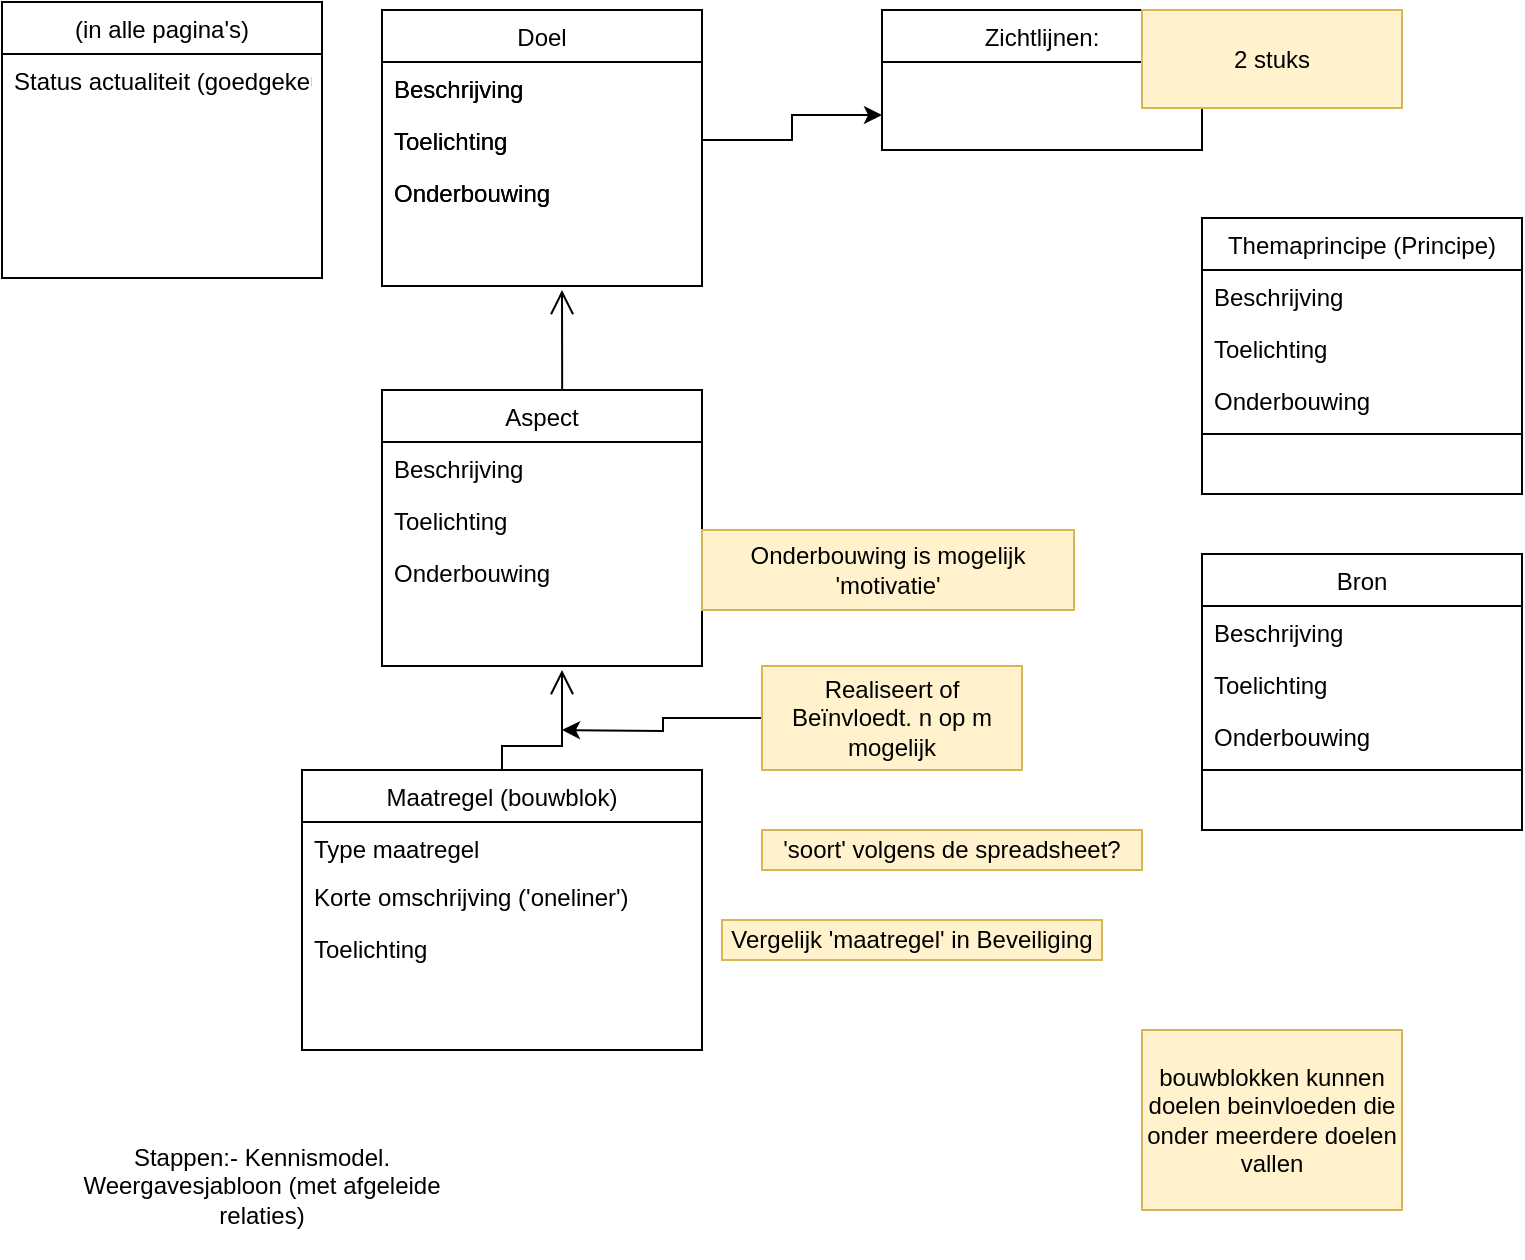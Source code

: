 <mxfile version="12.9.12" type="github">
  <diagram id="C5RBs43oDa-KdzZeNtuy" name="Page-1">
    <mxGraphModel dx="1422" dy="813" grid="1" gridSize="10" guides="1" tooltips="1" connect="1" arrows="1" fold="1" page="1" pageScale="1" pageWidth="827" pageHeight="1169" math="0" shadow="0">
      <root>
        <mxCell id="WIyWlLk6GJQsqaUBKTNV-0" />
        <mxCell id="WIyWlLk6GJQsqaUBKTNV-1" parent="WIyWlLk6GJQsqaUBKTNV-0" />
        <mxCell id="NKUO_NMi5fzmgAcy-49V-5" value="" style="endArrow=open;endSize=10;endFill=0;shadow=0;strokeWidth=1;rounded=0;edgeStyle=elbowEdgeStyle;elbow=vertical;exitX=0.563;exitY=0.008;exitDx=0;exitDy=0;exitPerimeter=0;" parent="WIyWlLk6GJQsqaUBKTNV-1" edge="1">
          <mxGeometry width="160" relative="1" as="geometry">
            <mxPoint x="310.08" y="300.96" as="sourcePoint" />
            <mxPoint x="310" y="250" as="targetPoint" />
            <Array as="points">
              <mxPoint x="310" y="290" />
              <mxPoint x="300" y="280" />
            </Array>
          </mxGeometry>
        </mxCell>
        <mxCell id="zkfFHV4jXpPFQw0GAbJ--0" value="Doel" style="swimlane;fontStyle=0;align=center;verticalAlign=top;childLayout=stackLayout;horizontal=1;startSize=26;horizontalStack=0;resizeParent=1;resizeLast=0;collapsible=1;marginBottom=0;rounded=0;shadow=0;strokeWidth=1;" parent="WIyWlLk6GJQsqaUBKTNV-1" vertex="1">
          <mxGeometry x="220" y="110" width="160" height="138" as="geometry">
            <mxRectangle x="230" y="140" width="160" height="26" as="alternateBounds" />
          </mxGeometry>
        </mxCell>
        <mxCell id="zkfFHV4jXpPFQw0GAbJ--1" value="Beschrijving" style="text;align=left;verticalAlign=top;spacingLeft=4;spacingRight=4;overflow=hidden;rotatable=0;points=[[0,0.5],[1,0.5]];portConstraint=eastwest;" parent="zkfFHV4jXpPFQw0GAbJ--0" vertex="1">
          <mxGeometry y="26" width="160" height="26" as="geometry" />
        </mxCell>
        <mxCell id="zkfFHV4jXpPFQw0GAbJ--2" value="Toelichting" style="text;align=left;verticalAlign=top;spacingLeft=4;spacingRight=4;overflow=hidden;rotatable=0;points=[[0,0.5],[1,0.5]];portConstraint=eastwest;rounded=0;shadow=0;html=0;" parent="zkfFHV4jXpPFQw0GAbJ--0" vertex="1">
          <mxGeometry y="52" width="160" height="26" as="geometry" />
        </mxCell>
        <mxCell id="zkfFHV4jXpPFQw0GAbJ--3" value="Onderbouwing" style="text;align=left;verticalAlign=top;spacingLeft=4;spacingRight=4;overflow=hidden;rotatable=0;points=[[0,0.5],[1,0.5]];portConstraint=eastwest;rounded=0;shadow=0;html=0;" parent="zkfFHV4jXpPFQw0GAbJ--0" vertex="1">
          <mxGeometry y="78" width="160" height="26" as="geometry" />
        </mxCell>
        <mxCell id="NKUO_NMi5fzmgAcy-49V-6" value="" style="endArrow=open;endSize=10;endFill=0;shadow=0;strokeWidth=1;rounded=0;edgeStyle=elbowEdgeStyle;elbow=vertical;exitX=0.5;exitY=0;exitDx=0;exitDy=0;" parent="WIyWlLk6GJQsqaUBKTNV-1" source="zkfFHV4jXpPFQw0GAbJ--13" edge="1">
          <mxGeometry width="160" relative="1" as="geometry">
            <mxPoint x="299.5" y="478" as="sourcePoint" />
            <mxPoint x="310" y="440" as="targetPoint" />
            <Array as="points">
              <mxPoint x="299.5" y="478" />
              <mxPoint x="289.5" y="468" />
            </Array>
          </mxGeometry>
        </mxCell>
        <mxCell id="NKUO_NMi5fzmgAcy-49V-7" value="Beschrijving" style="text;align=left;verticalAlign=top;spacingLeft=4;spacingRight=4;overflow=hidden;rotatable=0;points=[[0,0.5],[1,0.5]];portConstraint=eastwest;" parent="WIyWlLk6GJQsqaUBKTNV-1" vertex="1">
          <mxGeometry x="220" y="136" width="160" height="26" as="geometry" />
        </mxCell>
        <mxCell id="tqDPc9yleZxb04GqWjeg-6" style="edgeStyle=orthogonalEdgeStyle;rounded=0;orthogonalLoop=1;jettySize=auto;html=1;exitX=1;exitY=0.5;exitDx=0;exitDy=0;entryX=0;entryY=0.75;entryDx=0;entryDy=0;" edge="1" parent="WIyWlLk6GJQsqaUBKTNV-1" source="NKUO_NMi5fzmgAcy-49V-8" target="tqDPc9yleZxb04GqWjeg-3">
          <mxGeometry relative="1" as="geometry" />
        </mxCell>
        <mxCell id="NKUO_NMi5fzmgAcy-49V-8" value="Toelichting" style="text;align=left;verticalAlign=top;spacingLeft=4;spacingRight=4;overflow=hidden;rotatable=0;points=[[0,0.5],[1,0.5]];portConstraint=eastwest;rounded=0;shadow=0;html=0;" parent="WIyWlLk6GJQsqaUBKTNV-1" vertex="1">
          <mxGeometry x="220" y="162" width="160" height="26" as="geometry" />
        </mxCell>
        <mxCell id="NKUO_NMi5fzmgAcy-49V-9" value="Onderbouwing" style="text;align=left;verticalAlign=top;spacingLeft=4;spacingRight=4;overflow=hidden;rotatable=0;points=[[0,0.5],[1,0.5]];portConstraint=eastwest;rounded=0;shadow=0;html=0;" parent="WIyWlLk6GJQsqaUBKTNV-1" vertex="1">
          <mxGeometry x="220" y="188" width="160" height="26" as="geometry" />
        </mxCell>
        <mxCell id="NKUO_NMi5fzmgAcy-49V-12" value="Aspect" style="swimlane;fontStyle=0;align=center;verticalAlign=top;childLayout=stackLayout;horizontal=1;startSize=26;horizontalStack=0;resizeParent=1;resizeLast=0;collapsible=1;marginBottom=0;rounded=0;shadow=0;strokeWidth=1;" parent="WIyWlLk6GJQsqaUBKTNV-1" vertex="1">
          <mxGeometry x="220" y="300" width="160" height="138" as="geometry">
            <mxRectangle x="230" y="140" width="160" height="26" as="alternateBounds" />
          </mxGeometry>
        </mxCell>
        <mxCell id="NKUO_NMi5fzmgAcy-49V-13" value="Beschrijving" style="text;align=left;verticalAlign=top;spacingLeft=4;spacingRight=4;overflow=hidden;rotatable=0;points=[[0,0.5],[1,0.5]];portConstraint=eastwest;" parent="NKUO_NMi5fzmgAcy-49V-12" vertex="1">
          <mxGeometry y="26" width="160" height="26" as="geometry" />
        </mxCell>
        <mxCell id="NKUO_NMi5fzmgAcy-49V-14" value="Toelichting" style="text;align=left;verticalAlign=top;spacingLeft=4;spacingRight=4;overflow=hidden;rotatable=0;points=[[0,0.5],[1,0.5]];portConstraint=eastwest;rounded=0;shadow=0;html=0;" parent="NKUO_NMi5fzmgAcy-49V-12" vertex="1">
          <mxGeometry y="52" width="160" height="26" as="geometry" />
        </mxCell>
        <mxCell id="NKUO_NMi5fzmgAcy-49V-15" value="Onderbouwing" style="text;align=left;verticalAlign=top;spacingLeft=4;spacingRight=4;overflow=hidden;rotatable=0;points=[[0,0.5],[1,0.5]];portConstraint=eastwest;rounded=0;shadow=0;html=0;" parent="NKUO_NMi5fzmgAcy-49V-12" vertex="1">
          <mxGeometry y="78" width="160" height="26" as="geometry" />
        </mxCell>
        <mxCell id="zkfFHV4jXpPFQw0GAbJ--13" value="Maatregel (bouwblok)" style="swimlane;fontStyle=0;align=center;verticalAlign=top;childLayout=stackLayout;horizontal=1;startSize=26;horizontalStack=0;resizeParent=1;resizeLast=0;collapsible=1;marginBottom=0;rounded=0;shadow=0;strokeWidth=1;" parent="WIyWlLk6GJQsqaUBKTNV-1" vertex="1">
          <mxGeometry x="180" y="490" width="200" height="140" as="geometry">
            <mxRectangle x="340" y="380" width="170" height="26" as="alternateBounds" />
          </mxGeometry>
        </mxCell>
        <mxCell id="zkfFHV4jXpPFQw0GAbJ--14" value="Type maatregel" style="text;align=left;verticalAlign=top;spacingLeft=4;spacingRight=4;overflow=hidden;rotatable=0;points=[[0,0.5],[1,0.5]];portConstraint=eastwest;" parent="zkfFHV4jXpPFQw0GAbJ--13" vertex="1">
          <mxGeometry y="26" width="200" height="24" as="geometry" />
        </mxCell>
        <mxCell id="tqDPc9yleZxb04GqWjeg-26" value="Korte omschrijving (&#39;oneliner&#39;)" style="text;align=left;verticalAlign=top;spacingLeft=4;spacingRight=4;overflow=hidden;rotatable=0;points=[[0,0.5],[1,0.5]];portConstraint=eastwest;rounded=0;shadow=0;html=0;" vertex="1" parent="zkfFHV4jXpPFQw0GAbJ--13">
          <mxGeometry y="50" width="200" height="26" as="geometry" />
        </mxCell>
        <mxCell id="tqDPc9yleZxb04GqWjeg-25" value="Toelichting" style="text;align=left;verticalAlign=top;spacingLeft=4;spacingRight=4;overflow=hidden;rotatable=0;points=[[0,0.5],[1,0.5]];portConstraint=eastwest;rounded=0;shadow=0;html=0;" vertex="1" parent="zkfFHV4jXpPFQw0GAbJ--13">
          <mxGeometry y="76" width="200" height="26" as="geometry" />
        </mxCell>
        <mxCell id="tqDPc9yleZxb04GqWjeg-0" value="&#39;soort&#39; volgens de spreadsheet?" style="text;html=1;strokeColor=#d6b656;fillColor=#fff2cc;align=center;verticalAlign=middle;whiteSpace=wrap;rounded=0;" vertex="1" parent="WIyWlLk6GJQsqaUBKTNV-1">
          <mxGeometry x="410" y="520" width="190" height="20" as="geometry" />
        </mxCell>
        <mxCell id="tqDPc9yleZxb04GqWjeg-1" value="Vergelijk &#39;maatregel&#39; in Beveiliging" style="text;html=1;strokeColor=#d6b656;fillColor=#fff2cc;align=center;verticalAlign=middle;whiteSpace=wrap;rounded=0;" vertex="1" parent="WIyWlLk6GJQsqaUBKTNV-1">
          <mxGeometry x="390" y="565" width="190" height="20" as="geometry" />
        </mxCell>
        <mxCell id="tqDPc9yleZxb04GqWjeg-3" value="Zichtlijnen:" style="swimlane;fontStyle=0;align=center;verticalAlign=top;childLayout=stackLayout;horizontal=1;startSize=26;horizontalStack=0;resizeParent=1;resizeLast=0;collapsible=1;marginBottom=0;rounded=0;shadow=0;strokeWidth=1;" vertex="1" parent="WIyWlLk6GJQsqaUBKTNV-1">
          <mxGeometry x="470" y="110" width="160" height="70" as="geometry">
            <mxRectangle x="340" y="380" width="170" height="26" as="alternateBounds" />
          </mxGeometry>
        </mxCell>
        <mxCell id="tqDPc9yleZxb04GqWjeg-5" value="2 stuks" style="text;html=1;strokeColor=#d6b656;fillColor=#fff2cc;align=center;verticalAlign=middle;whiteSpace=wrap;rounded=0;" vertex="1" parent="WIyWlLk6GJQsqaUBKTNV-1">
          <mxGeometry x="600" y="110" width="130" height="49" as="geometry" />
        </mxCell>
        <mxCell id="tqDPc9yleZxb04GqWjeg-9" value="" style="edgeStyle=orthogonalEdgeStyle;rounded=0;orthogonalLoop=1;jettySize=auto;html=1;" edge="1" parent="WIyWlLk6GJQsqaUBKTNV-1" source="tqDPc9yleZxb04GqWjeg-7">
          <mxGeometry relative="1" as="geometry">
            <mxPoint x="310" y="470" as="targetPoint" />
          </mxGeometry>
        </mxCell>
        <mxCell id="tqDPc9yleZxb04GqWjeg-7" value="&lt;div&gt;Realiseert of Beïnvloedt. n op m mogelijk&lt;/div&gt;" style="text;html=1;strokeColor=#d6b656;fillColor=#fff2cc;align=center;verticalAlign=middle;whiteSpace=wrap;rounded=0;" vertex="1" parent="WIyWlLk6GJQsqaUBKTNV-1">
          <mxGeometry x="410" y="438" width="130" height="52" as="geometry" />
        </mxCell>
        <mxCell id="tqDPc9yleZxb04GqWjeg-10" value="Onderbouwing is mogelijk &#39;motivatie&#39;" style="text;html=1;strokeColor=#d6b656;fillColor=#fff2cc;align=center;verticalAlign=middle;whiteSpace=wrap;rounded=0;" vertex="1" parent="WIyWlLk6GJQsqaUBKTNV-1">
          <mxGeometry x="380" y="370" width="186" height="40" as="geometry" />
        </mxCell>
        <mxCell id="tqDPc9yleZxb04GqWjeg-12" value="bouwblokken kunnen doelen beinvloeden die onder meerdere doelen vallen" style="text;html=1;strokeColor=#d6b656;fillColor=#fff2cc;align=center;verticalAlign=middle;whiteSpace=wrap;rounded=0;" vertex="1" parent="WIyWlLk6GJQsqaUBKTNV-1">
          <mxGeometry x="600" y="620" width="130" height="90" as="geometry" />
        </mxCell>
        <mxCell id="tqDPc9yleZxb04GqWjeg-13" value="&lt;div&gt;Stappen:- Kennismodel. Weergavesjabloon (met afgeleide relaties)&lt;/div&gt;&lt;div&gt;&lt;br&gt;&lt;/div&gt;" style="text;html=1;strokeColor=none;fillColor=none;align=center;verticalAlign=middle;whiteSpace=wrap;rounded=0;" vertex="1" parent="WIyWlLk6GJQsqaUBKTNV-1">
          <mxGeometry x="60" y="680" width="200" height="50" as="geometry" />
        </mxCell>
        <mxCell id="tqDPc9yleZxb04GqWjeg-15" value="Themaprincipe (Principe)" style="swimlane;fontStyle=0;align=center;verticalAlign=top;childLayout=stackLayout;horizontal=1;startSize=26;horizontalStack=0;resizeParent=1;resizeLast=0;collapsible=1;marginBottom=0;rounded=0;shadow=0;strokeWidth=1;" vertex="1" parent="WIyWlLk6GJQsqaUBKTNV-1">
          <mxGeometry x="630" y="214" width="160" height="138" as="geometry">
            <mxRectangle x="230" y="140" width="160" height="26" as="alternateBounds" />
          </mxGeometry>
        </mxCell>
        <mxCell id="tqDPc9yleZxb04GqWjeg-16" value="Beschrijving" style="text;align=left;verticalAlign=top;spacingLeft=4;spacingRight=4;overflow=hidden;rotatable=0;points=[[0,0.5],[1,0.5]];portConstraint=eastwest;" vertex="1" parent="tqDPc9yleZxb04GqWjeg-15">
          <mxGeometry y="26" width="160" height="26" as="geometry" />
        </mxCell>
        <mxCell id="tqDPc9yleZxb04GqWjeg-17" value="Toelichting" style="text;align=left;verticalAlign=top;spacingLeft=4;spacingRight=4;overflow=hidden;rotatable=0;points=[[0,0.5],[1,0.5]];portConstraint=eastwest;rounded=0;shadow=0;html=0;" vertex="1" parent="tqDPc9yleZxb04GqWjeg-15">
          <mxGeometry y="52" width="160" height="26" as="geometry" />
        </mxCell>
        <mxCell id="tqDPc9yleZxb04GqWjeg-18" value="Onderbouwing" style="text;align=left;verticalAlign=top;spacingLeft=4;spacingRight=4;overflow=hidden;rotatable=0;points=[[0,0.5],[1,0.5]];portConstraint=eastwest;rounded=0;shadow=0;html=0;" vertex="1" parent="tqDPc9yleZxb04GqWjeg-15">
          <mxGeometry y="78" width="160" height="26" as="geometry" />
        </mxCell>
        <mxCell id="tqDPc9yleZxb04GqWjeg-19" value="" style="line;html=1;strokeWidth=1;align=left;verticalAlign=middle;spacingTop=-1;spacingLeft=3;spacingRight=3;rotatable=0;labelPosition=right;points=[];portConstraint=eastwest;" vertex="1" parent="tqDPc9yleZxb04GqWjeg-15">
          <mxGeometry y="104" width="160" height="8" as="geometry" />
        </mxCell>
        <mxCell id="tqDPc9yleZxb04GqWjeg-20" value="Bron" style="swimlane;fontStyle=0;align=center;verticalAlign=top;childLayout=stackLayout;horizontal=1;startSize=26;horizontalStack=0;resizeParent=1;resizeLast=0;collapsible=1;marginBottom=0;rounded=0;shadow=0;strokeWidth=1;" vertex="1" parent="WIyWlLk6GJQsqaUBKTNV-1">
          <mxGeometry x="630" y="382" width="160" height="138" as="geometry">
            <mxRectangle x="230" y="140" width="160" height="26" as="alternateBounds" />
          </mxGeometry>
        </mxCell>
        <mxCell id="tqDPc9yleZxb04GqWjeg-21" value="Beschrijving" style="text;align=left;verticalAlign=top;spacingLeft=4;spacingRight=4;overflow=hidden;rotatable=0;points=[[0,0.5],[1,0.5]];portConstraint=eastwest;" vertex="1" parent="tqDPc9yleZxb04GqWjeg-20">
          <mxGeometry y="26" width="160" height="26" as="geometry" />
        </mxCell>
        <mxCell id="tqDPc9yleZxb04GqWjeg-22" value="Toelichting" style="text;align=left;verticalAlign=top;spacingLeft=4;spacingRight=4;overflow=hidden;rotatable=0;points=[[0,0.5],[1,0.5]];portConstraint=eastwest;rounded=0;shadow=0;html=0;" vertex="1" parent="tqDPc9yleZxb04GqWjeg-20">
          <mxGeometry y="52" width="160" height="26" as="geometry" />
        </mxCell>
        <mxCell id="tqDPc9yleZxb04GqWjeg-23" value="Onderbouwing" style="text;align=left;verticalAlign=top;spacingLeft=4;spacingRight=4;overflow=hidden;rotatable=0;points=[[0,0.5],[1,0.5]];portConstraint=eastwest;rounded=0;shadow=0;html=0;" vertex="1" parent="tqDPc9yleZxb04GqWjeg-20">
          <mxGeometry y="78" width="160" height="26" as="geometry" />
        </mxCell>
        <mxCell id="tqDPc9yleZxb04GqWjeg-24" value="" style="line;html=1;strokeWidth=1;align=left;verticalAlign=middle;spacingTop=-1;spacingLeft=3;spacingRight=3;rotatable=0;labelPosition=right;points=[];portConstraint=eastwest;" vertex="1" parent="tqDPc9yleZxb04GqWjeg-20">
          <mxGeometry y="104" width="160" height="8" as="geometry" />
        </mxCell>
        <mxCell id="tqDPc9yleZxb04GqWjeg-28" value="(in alle pagina&#39;s)" style="swimlane;fontStyle=0;align=center;verticalAlign=top;childLayout=stackLayout;horizontal=1;startSize=26;horizontalStack=0;resizeParent=1;resizeLast=0;collapsible=1;marginBottom=0;rounded=0;shadow=0;strokeWidth=1;" vertex="1" parent="WIyWlLk6GJQsqaUBKTNV-1">
          <mxGeometry x="30" y="106" width="160" height="138" as="geometry">
            <mxRectangle x="230" y="140" width="160" height="26" as="alternateBounds" />
          </mxGeometry>
        </mxCell>
        <mxCell id="tqDPc9yleZxb04GqWjeg-29" value="Status actualiteit (goedgekeurd/concept..)" style="text;align=left;verticalAlign=top;spacingLeft=4;spacingRight=4;overflow=hidden;rotatable=0;points=[[0,0.5],[1,0.5]];portConstraint=eastwest;" vertex="1" parent="tqDPc9yleZxb04GqWjeg-28">
          <mxGeometry y="26" width="160" height="26" as="geometry" />
        </mxCell>
      </root>
    </mxGraphModel>
  </diagram>
</mxfile>
